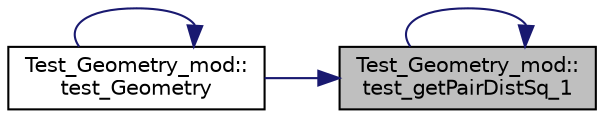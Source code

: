 digraph "Test_Geometry_mod::test_getPairDistSq_1"
{
 // LATEX_PDF_SIZE
  edge [fontname="Helvetica",fontsize="10",labelfontname="Helvetica",labelfontsize="10"];
  node [fontname="Helvetica",fontsize="10",shape=record];
  rankdir="RL";
  Node1 [label="Test_Geometry_mod::\ltest_getPairDistSq_1",height=0.2,width=0.4,color="black", fillcolor="grey75", style="filled", fontcolor="black",tooltip="Test getPairDistSq()."];
  Node1 -> Node2 [dir="back",color="midnightblue",fontsize="10",style="solid",fontname="Helvetica"];
  Node2 [label="Test_Geometry_mod::\ltest_Geometry",height=0.2,width=0.4,color="black", fillcolor="white", style="filled",URL="$namespaceTest__Geometry__mod.html#a6223e199846a5f7653a2972692d196ec",tooltip=" "];
  Node2 -> Node2 [dir="back",color="midnightblue",fontsize="10",style="solid",fontname="Helvetica"];
  Node1 -> Node1 [dir="back",color="midnightblue",fontsize="10",style="solid",fontname="Helvetica"];
}
